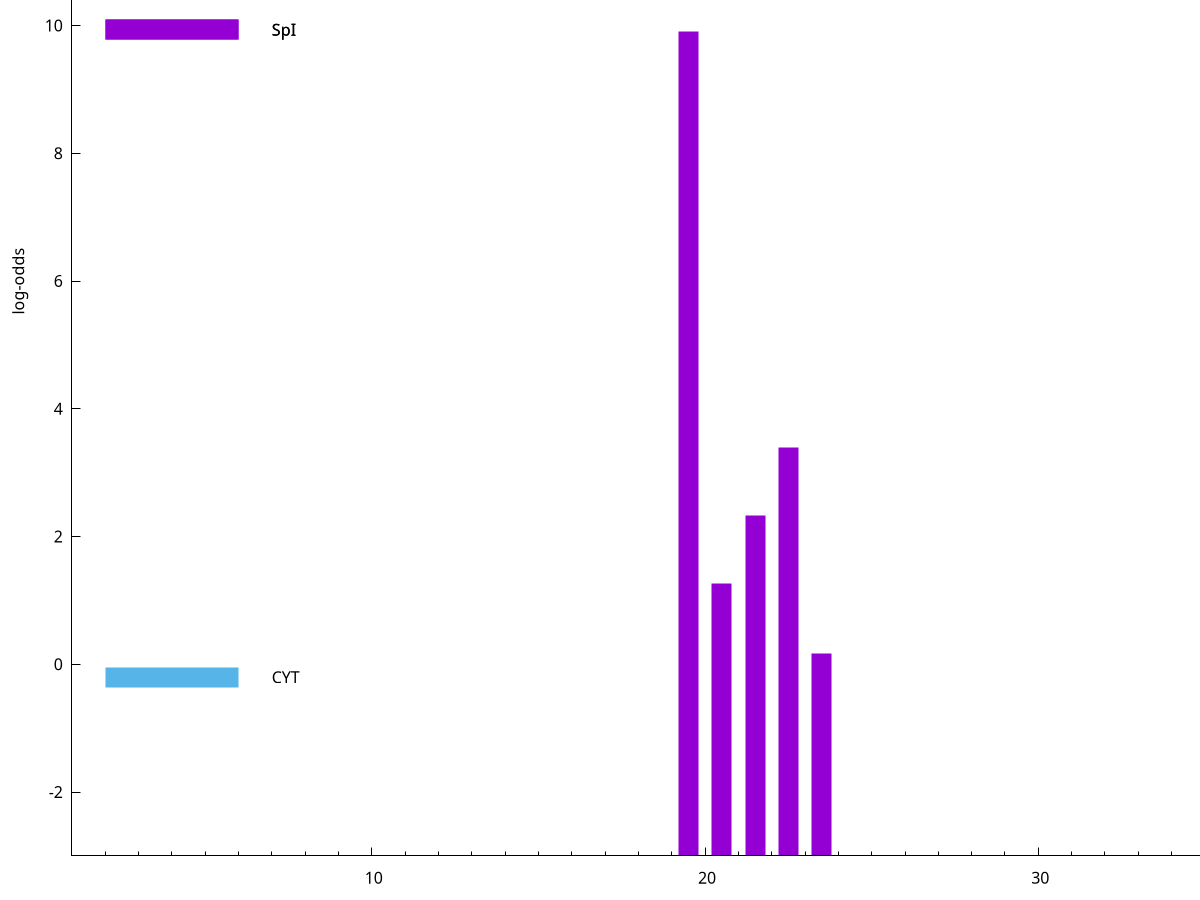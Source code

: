 set title "LipoP predictions for SRR5666433.gff"
set size 2., 1.4
set xrange [1:70] 
set mxtics 10
set yrange [-3:15]
set y2range [0:18]
set ylabel "log-odds"
set term postscript eps color solid "Helvetica" 30
set output "SRR5666433.gff.eps"
set arrow from 2,9.93466 to 6,9.93466 nohead lt 1 lw 20
set label "SpI" at 7,9.93466
set arrow from 2,-0.200913 to 6,-0.200913 nohead lt 3 lw 20
set label "CYT" at 7,-0.200913
set arrow from 2,9.93466 to 6,9.93466 nohead lt 1 lw 20
set label "SpI" at 7,9.93466
# NOTE: The scores below are the log-odds scores with the threshold
# NOTE: subtracted (a hack to make gnuplot make the histogram all
# NOTE: look nice).
plot "-" axes x1y2 title "" with impulses lt 1 lw 20
19.500000 12.906040
22.500000 6.388030
21.500000 5.335100
20.500000 4.266710
23.500000 3.168509
e
exit
